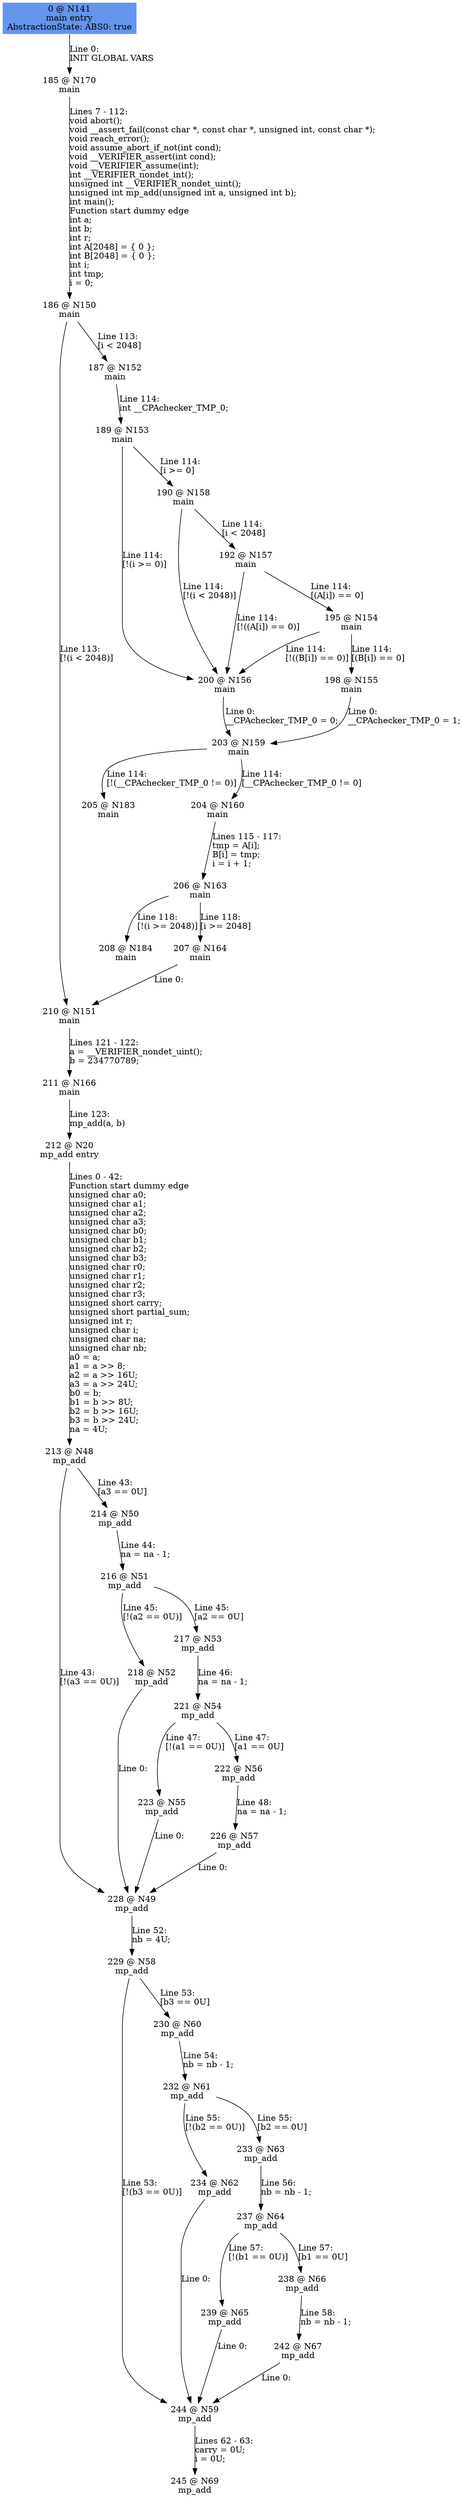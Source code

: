 digraph ARG {
node [style="filled" shape="box" color="white"]
0 [fillcolor="cornflowerblue" label="0 @ N141\nmain entry\nAbstractionState: ABS0: true\n" id="0"]
185 [label="185 @ N170\nmain\n" id="185"]
186 [label="186 @ N150\nmain\n" id="186"]
210 [label="210 @ N151\nmain\n" id="210"]
211 [label="211 @ N166\nmain\n" id="211"]
212 [label="212 @ N20\nmp_add entry\n" id="212"]
213 [label="213 @ N48\nmp_add\n" id="213"]
228 [label="228 @ N49\nmp_add\n" id="228"]
229 [label="229 @ N58\nmp_add\n" id="229"]
244 [label="244 @ N59\nmp_add\n" id="244"]
245 [label="245 @ N69\nmp_add\n" id="245"]
230 [label="230 @ N60\nmp_add\n" id="230"]
232 [label="232 @ N61\nmp_add\n" id="232"]
234 [label="234 @ N62\nmp_add\n" id="234"]
233 [label="233 @ N63\nmp_add\n" id="233"]
237 [label="237 @ N64\nmp_add\n" id="237"]
239 [label="239 @ N65\nmp_add\n" id="239"]
238 [label="238 @ N66\nmp_add\n" id="238"]
242 [label="242 @ N67\nmp_add\n" id="242"]
214 [label="214 @ N50\nmp_add\n" id="214"]
216 [label="216 @ N51\nmp_add\n" id="216"]
218 [label="218 @ N52\nmp_add\n" id="218"]
217 [label="217 @ N53\nmp_add\n" id="217"]
221 [label="221 @ N54\nmp_add\n" id="221"]
223 [label="223 @ N55\nmp_add\n" id="223"]
222 [label="222 @ N56\nmp_add\n" id="222"]
226 [label="226 @ N57\nmp_add\n" id="226"]
187 [label="187 @ N152\nmain\n" id="187"]
189 [label="189 @ N153\nmain\n" id="189"]
200 [label="200 @ N156\nmain\n" id="200"]
203 [label="203 @ N159\nmain\n" id="203"]
205 [label="205 @ N183\nmain\n" id="205"]
204 [label="204 @ N160\nmain\n" id="204"]
206 [label="206 @ N163\nmain\n" id="206"]
208 [label="208 @ N184\nmain\n" id="208"]
207 [label="207 @ N164\nmain\n" id="207"]
190 [label="190 @ N158\nmain\n" id="190"]
192 [label="192 @ N157\nmain\n" id="192"]
195 [label="195 @ N154\nmain\n" id="195"]
198 [label="198 @ N155\nmain\n" id="198"]
0 -> 185 [label="Line 0: \lINIT GLOBAL VARS\l" id="0 -> 185"]
185 -> 186 [label="Lines 7 - 112: \lvoid abort();\lvoid __assert_fail(const char *, const char *, unsigned int, const char *);\lvoid reach_error();\lvoid assume_abort_if_not(int cond);\lvoid __VERIFIER_assert(int cond);\lvoid __VERIFIER_assume(int);\lint __VERIFIER_nondet_int();\lunsigned int __VERIFIER_nondet_uint();\lunsigned int mp_add(unsigned int a, unsigned int b);\lint main();\lFunction start dummy edge\lint a;\lint b;\lint r;\lint A[2048] = { 0 };\lint B[2048] = { 0 };\lint i;\lint tmp;\li = 0;\l" id="185 -> 186"]
186 -> 187 [label="Line 113: \l[i < 2048]\l" id="186 -> 187"]
186 -> 210 [label="Line 113: \l[!(i < 2048)]\l" id="186 -> 210"]
210 -> 211 [label="Lines 121 - 122: \la = __VERIFIER_nondet_uint();\lb = 234770789;\l" id="210 -> 211"]
211 -> 212 [label="Line 123: \lmp_add(a, b)\l" id="211 -> 212"]
212 -> 213 [label="Lines 0 - 42: \lFunction start dummy edge\lunsigned char a0;\lunsigned char a1;\lunsigned char a2;\lunsigned char a3;\lunsigned char b0;\lunsigned char b1;\lunsigned char b2;\lunsigned char b3;\lunsigned char r0;\lunsigned char r1;\lunsigned char r2;\lunsigned char r3;\lunsigned short carry;\lunsigned short partial_sum;\lunsigned int r;\lunsigned char i;\lunsigned char na;\lunsigned char nb;\la0 = a;\la1 = a >> 8;\la2 = a >> 16U;\la3 = a >> 24U;\lb0 = b;\lb1 = b >> 8U;\lb2 = b >> 16U;\lb3 = b >> 24U;\lna = 4U;\l" id="212 -> 213"]
213 -> 214 [label="Line 43: \l[a3 == 0U]\l" id="213 -> 214"]
213 -> 228 [label="Line 43: \l[!(a3 == 0U)]\l" id="213 -> 228"]
228 -> 229 [label="Line 52: \lnb = 4U;\l" id="228 -> 229"]
229 -> 230 [label="Line 53: \l[b3 == 0U]\l" id="229 -> 230"]
229 -> 244 [label="Line 53: \l[!(b3 == 0U)]\l" id="229 -> 244"]
244 -> 245 [label="Lines 62 - 63: \lcarry = 0U;\li = 0U;\l" id="244 -> 245"]
230 -> 232 [label="Line 54: \lnb = nb - 1;\l" id="230 -> 232"]
232 -> 233 [label="Line 55: \l[b2 == 0U]\l" id="232 -> 233"]
232 -> 234 [label="Line 55: \l[!(b2 == 0U)]\l" id="232 -> 234"]
234 -> 244 [label="Line 0: \l\l" id="234 -> 244"]
233 -> 237 [label="Line 56: \lnb = nb - 1;\l" id="233 -> 237"]
237 -> 238 [label="Line 57: \l[b1 == 0U]\l" id="237 -> 238"]
237 -> 239 [label="Line 57: \l[!(b1 == 0U)]\l" id="237 -> 239"]
239 -> 244 [label="Line 0: \l\l" id="239 -> 244"]
238 -> 242 [label="Line 58: \lnb = nb - 1;\l" id="238 -> 242"]
242 -> 244 [label="Line 0: \l\l" id="242 -> 244"]
214 -> 216 [label="Line 44: \lna = na - 1;\l" id="214 -> 216"]
216 -> 217 [label="Line 45: \l[a2 == 0U]\l" id="216 -> 217"]
216 -> 218 [label="Line 45: \l[!(a2 == 0U)]\l" id="216 -> 218"]
218 -> 228 [label="Line 0: \l\l" id="218 -> 228"]
217 -> 221 [label="Line 46: \lna = na - 1;\l" id="217 -> 221"]
221 -> 222 [label="Line 47: \l[a1 == 0U]\l" id="221 -> 222"]
221 -> 223 [label="Line 47: \l[!(a1 == 0U)]\l" id="221 -> 223"]
223 -> 228 [label="Line 0: \l\l" id="223 -> 228"]
222 -> 226 [label="Line 48: \lna = na - 1;\l" id="222 -> 226"]
226 -> 228 [label="Line 0: \l\l" id="226 -> 228"]
187 -> 189 [label="Line 114: \lint __CPAchecker_TMP_0;\l" id="187 -> 189"]
189 -> 190 [label="Line 114: \l[i >= 0]\l" id="189 -> 190"]
189 -> 200 [label="Line 114: \l[!(i >= 0)]\l" id="189 -> 200"]
200 -> 203 [label="Line 0: \l__CPAchecker_TMP_0 = 0;\l" id="200 -> 203"]
203 -> 204 [label="Line 114: \l[__CPAchecker_TMP_0 != 0]\l" id="203 -> 204"]
203 -> 205 [label="Line 114: \l[!(__CPAchecker_TMP_0 != 0)]\l" id="203 -> 205"]
204 -> 206 [label="Lines 115 - 117: \ltmp = A[i];\lB[i] = tmp;\li = i + 1;\l" id="204 -> 206"]
206 -> 207 [label="Line 118: \l[i >= 2048]\l" id="206 -> 207"]
206 -> 208 [label="Line 118: \l[!(i >= 2048)]\l" id="206 -> 208"]
207 -> 210 [label="Line 0: \l\l" id="207 -> 210"]
190 -> 192 [label="Line 114: \l[i < 2048]\l" id="190 -> 192"]
190 -> 200 [label="Line 114: \l[!(i < 2048)]\l" id="190 -> 200"]
192 -> 195 [label="Line 114: \l[(A[i]) == 0]\l" id="192 -> 195"]
192 -> 200 [label="Line 114: \l[!((A[i]) == 0)]\l" id="192 -> 200"]
195 -> 198 [label="Line 114: \l[(B[i]) == 0]\l" id="195 -> 198"]
195 -> 200 [label="Line 114: \l[!((B[i]) == 0)]\l" id="195 -> 200"]
198 -> 203 [label="Line 0: \l__CPAchecker_TMP_0 = 1;\l" id="198 -> 203"]
}

